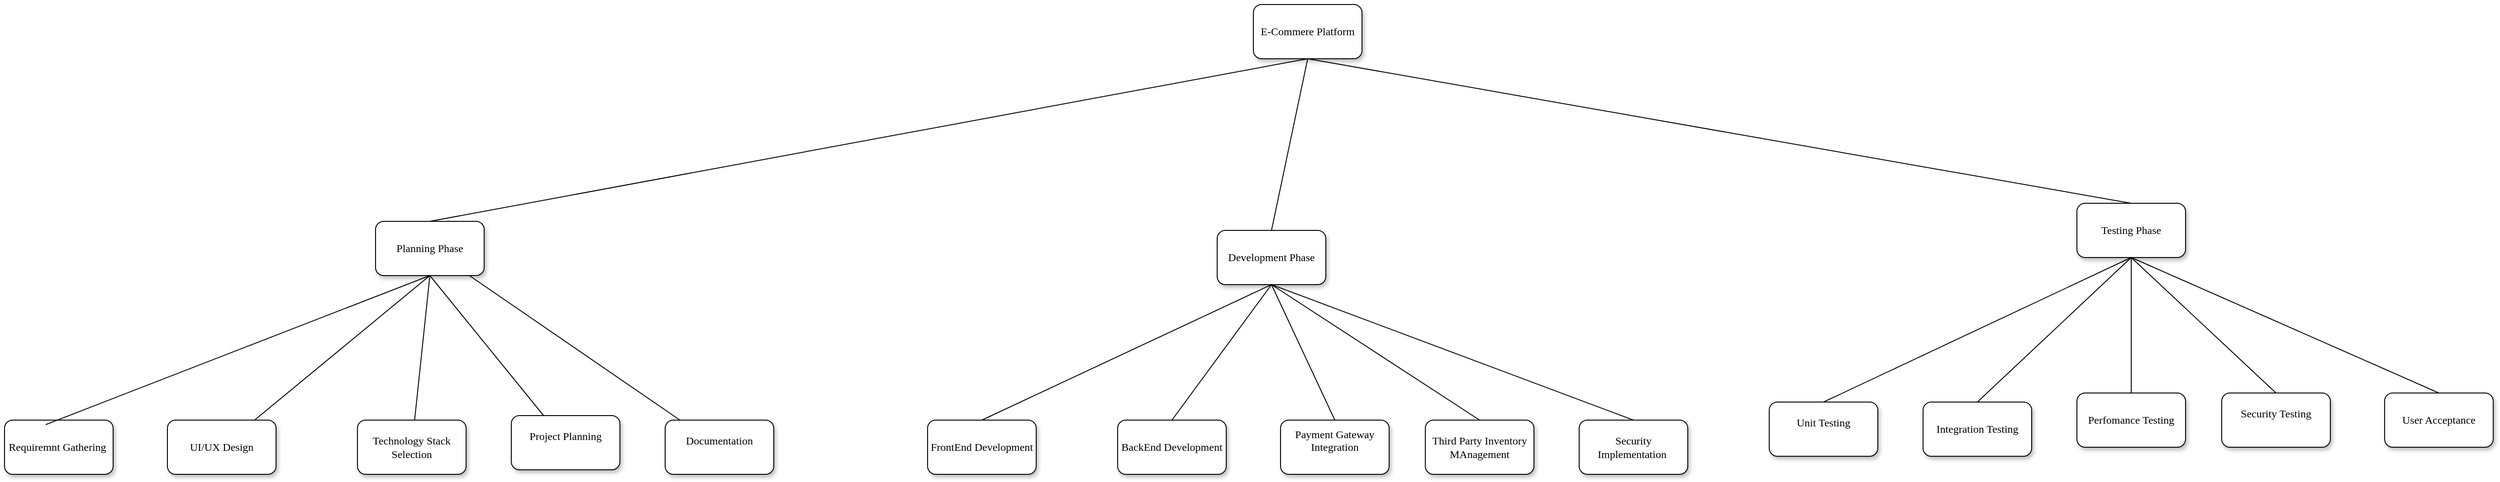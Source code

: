 <mxfile version="26.0.13">
  <diagram name="Page-1" id="10a91c8b-09ff-31b1-d368-03940ed4cc9e">
    <mxGraphModel dx="4300" dy="2056" grid="1" gridSize="10" guides="1" tooltips="1" connect="1" arrows="1" fold="1" page="1" pageScale="1" pageWidth="1100" pageHeight="850" background="none" math="0" shadow="0">
      <root>
        <mxCell id="0" />
        <mxCell id="1" parent="0" />
        <mxCell id="62893188c0fa7362-1" value="E-Commere Platform" style="whiteSpace=wrap;html=1;rounded=1;shadow=1;labelBackgroundColor=none;strokeWidth=1;fontFamily=Verdana;fontSize=12;align=center;" parent="1" vertex="1">
          <mxGeometry x="280" y="-90" width="120" height="60" as="geometry" />
        </mxCell>
        <mxCell id="62893188c0fa7362-3" value="Planning Phase" style="whiteSpace=wrap;html=1;rounded=1;shadow=1;labelBackgroundColor=none;strokeWidth=1;fontFamily=Verdana;fontSize=12;align=center;" parent="1" vertex="1">
          <mxGeometry x="-690" y="150" width="120" height="60" as="geometry" />
        </mxCell>
        <mxCell id="gdwH5UEoqruQJFwbncH2-1" value="" style="endArrow=none;html=1;rounded=0;entryX=0.5;entryY=1;entryDx=0;entryDy=0;exitX=0.5;exitY=0;exitDx=0;exitDy=0;" edge="1" parent="1" source="62893188c0fa7362-3" target="62893188c0fa7362-1">
          <mxGeometry width="50" height="50" relative="1" as="geometry">
            <mxPoint x="350" y="180" as="sourcePoint" />
            <mxPoint x="400" y="130" as="targetPoint" />
          </mxGeometry>
        </mxCell>
        <mxCell id="gdwH5UEoqruQJFwbncH2-2" value="Requiremnt Gathering&amp;nbsp;" style="whiteSpace=wrap;html=1;rounded=1;shadow=1;labelBackgroundColor=none;strokeWidth=1;fontFamily=Verdana;fontSize=12;align=center;" vertex="1" parent="1">
          <mxGeometry x="-1100" y="370" width="120" height="60" as="geometry" />
        </mxCell>
        <mxCell id="gdwH5UEoqruQJFwbncH2-3" value="UI/UX Design" style="whiteSpace=wrap;html=1;rounded=1;shadow=1;labelBackgroundColor=none;strokeWidth=1;fontFamily=Verdana;fontSize=12;align=center;" vertex="1" parent="1">
          <mxGeometry x="-920" y="370" width="120" height="60" as="geometry" />
        </mxCell>
        <mxCell id="gdwH5UEoqruQJFwbncH2-4" value="Technology Stack Selection" style="whiteSpace=wrap;html=1;rounded=1;shadow=1;labelBackgroundColor=none;strokeWidth=1;fontFamily=Verdana;fontSize=12;align=center;" vertex="1" parent="1">
          <mxGeometry x="-710" y="370" width="120" height="60" as="geometry" />
        </mxCell>
        <mxCell id="gdwH5UEoqruQJFwbncH2-5" value="Project Planning&lt;div&gt;&lt;br&gt;&lt;/div&gt;" style="whiteSpace=wrap;html=1;rounded=1;shadow=1;labelBackgroundColor=none;strokeWidth=1;fontFamily=Verdana;fontSize=12;align=center;" vertex="1" parent="1">
          <mxGeometry x="-540" y="365" width="120" height="60" as="geometry" />
        </mxCell>
        <mxCell id="gdwH5UEoqruQJFwbncH2-6" value="&lt;div&gt;Documentation&lt;/div&gt;&lt;div&gt;&lt;br&gt;&lt;/div&gt;" style="whiteSpace=wrap;html=1;rounded=1;shadow=1;labelBackgroundColor=none;strokeWidth=1;fontFamily=Verdana;fontSize=12;align=center;" vertex="1" parent="1">
          <mxGeometry x="-370" y="370" width="120" height="60" as="geometry" />
        </mxCell>
        <mxCell id="gdwH5UEoqruQJFwbncH2-7" value="" style="endArrow=none;html=1;rounded=0;entryX=0.5;entryY=1;entryDx=0;entryDy=0;exitX=0.379;exitY=0.083;exitDx=0;exitDy=0;exitPerimeter=0;" edge="1" parent="1" source="gdwH5UEoqruQJFwbncH2-2" target="62893188c0fa7362-3">
          <mxGeometry width="50" height="50" relative="1" as="geometry">
            <mxPoint x="-75" y="190" as="sourcePoint" />
            <mxPoint x="-25" y="140" as="targetPoint" />
          </mxGeometry>
        </mxCell>
        <mxCell id="gdwH5UEoqruQJFwbncH2-8" value="" style="endArrow=none;html=1;rounded=0;entryX=0.5;entryY=1;entryDx=0;entryDy=0;" edge="1" parent="1" source="gdwH5UEoqruQJFwbncH2-3" target="62893188c0fa7362-3">
          <mxGeometry width="50" height="50" relative="1" as="geometry">
            <mxPoint x="510" y="340" as="sourcePoint" />
            <mxPoint x="560" y="290" as="targetPoint" />
          </mxGeometry>
        </mxCell>
        <mxCell id="gdwH5UEoqruQJFwbncH2-9" value="" style="endArrow=none;html=1;rounded=0;entryX=0.5;entryY=1;entryDx=0;entryDy=0;" edge="1" parent="1" source="gdwH5UEoqruQJFwbncH2-4" target="62893188c0fa7362-3">
          <mxGeometry width="50" height="50" relative="1" as="geometry">
            <mxPoint x="510" y="340" as="sourcePoint" />
            <mxPoint x="560" y="290" as="targetPoint" />
          </mxGeometry>
        </mxCell>
        <mxCell id="gdwH5UEoqruQJFwbncH2-10" value="" style="endArrow=none;html=1;rounded=0;entryX=0.5;entryY=1;entryDx=0;entryDy=0;" edge="1" parent="1" source="gdwH5UEoqruQJFwbncH2-5" target="62893188c0fa7362-3">
          <mxGeometry width="50" height="50" relative="1" as="geometry">
            <mxPoint x="510" y="340" as="sourcePoint" />
            <mxPoint x="560" y="290" as="targetPoint" />
          </mxGeometry>
        </mxCell>
        <mxCell id="gdwH5UEoqruQJFwbncH2-11" value="" style="endArrow=none;html=1;rounded=0;" edge="1" parent="1" source="gdwH5UEoqruQJFwbncH2-6" target="62893188c0fa7362-3">
          <mxGeometry width="50" height="50" relative="1" as="geometry">
            <mxPoint x="510" y="340" as="sourcePoint" />
            <mxPoint x="560" y="290" as="targetPoint" />
          </mxGeometry>
        </mxCell>
        <mxCell id="gdwH5UEoqruQJFwbncH2-12" value="Development Phase" style="whiteSpace=wrap;html=1;rounded=1;shadow=1;labelBackgroundColor=none;strokeWidth=1;fontFamily=Verdana;fontSize=12;align=center;" vertex="1" parent="1">
          <mxGeometry x="240" y="160" width="120" height="60" as="geometry" />
        </mxCell>
        <mxCell id="gdwH5UEoqruQJFwbncH2-13" value="" style="endArrow=none;html=1;rounded=0;entryX=0.5;entryY=1;entryDx=0;entryDy=0;exitX=0.5;exitY=0;exitDx=0;exitDy=0;" edge="1" parent="1" source="gdwH5UEoqruQJFwbncH2-12" target="62893188c0fa7362-1">
          <mxGeometry width="50" height="50" relative="1" as="geometry">
            <mxPoint x="510" y="340" as="sourcePoint" />
            <mxPoint x="560" y="290" as="targetPoint" />
          </mxGeometry>
        </mxCell>
        <mxCell id="gdwH5UEoqruQJFwbncH2-14" value="FrontEnd Development" style="whiteSpace=wrap;html=1;rounded=1;shadow=1;labelBackgroundColor=none;strokeWidth=1;fontFamily=Verdana;fontSize=12;align=center;" vertex="1" parent="1">
          <mxGeometry x="-80" y="370" width="120" height="60" as="geometry" />
        </mxCell>
        <mxCell id="gdwH5UEoqruQJFwbncH2-15" value="" style="endArrow=none;html=1;rounded=0;entryX=0.5;entryY=1;entryDx=0;entryDy=0;exitX=0.5;exitY=0;exitDx=0;exitDy=0;" edge="1" parent="1" source="gdwH5UEoqruQJFwbncH2-14" target="gdwH5UEoqruQJFwbncH2-12">
          <mxGeometry width="50" height="50" relative="1" as="geometry">
            <mxPoint x="500" y="340" as="sourcePoint" />
            <mxPoint x="550" y="290" as="targetPoint" />
          </mxGeometry>
        </mxCell>
        <mxCell id="gdwH5UEoqruQJFwbncH2-16" value="BackEnd Development" style="whiteSpace=wrap;html=1;rounded=1;shadow=1;labelBackgroundColor=none;strokeWidth=1;fontFamily=Verdana;fontSize=12;align=center;" vertex="1" parent="1">
          <mxGeometry x="130" y="370" width="120" height="60" as="geometry" />
        </mxCell>
        <mxCell id="gdwH5UEoqruQJFwbncH2-17" value="Payment Gateway Integration&lt;div&gt;&lt;br&gt;&lt;/div&gt;" style="whiteSpace=wrap;html=1;rounded=1;shadow=1;labelBackgroundColor=none;strokeWidth=1;fontFamily=Verdana;fontSize=12;align=center;" vertex="1" parent="1">
          <mxGeometry x="310" y="370" width="120" height="60" as="geometry" />
        </mxCell>
        <mxCell id="gdwH5UEoqruQJFwbncH2-18" value="Third Party Inventory MAnagement" style="whiteSpace=wrap;html=1;rounded=1;shadow=1;labelBackgroundColor=none;strokeWidth=1;fontFamily=Verdana;fontSize=12;align=center;" vertex="1" parent="1">
          <mxGeometry x="470" y="370" width="120" height="60" as="geometry" />
        </mxCell>
        <mxCell id="gdwH5UEoqruQJFwbncH2-22" value="" style="endArrow=none;html=1;rounded=0;entryX=0.5;entryY=1;entryDx=0;entryDy=0;exitX=0.5;exitY=0;exitDx=0;exitDy=0;" edge="1" parent="1" source="gdwH5UEoqruQJFwbncH2-16" target="gdwH5UEoqruQJFwbncH2-12">
          <mxGeometry width="50" height="50" relative="1" as="geometry">
            <mxPoint x="490" y="330" as="sourcePoint" />
            <mxPoint x="540" y="280" as="targetPoint" />
          </mxGeometry>
        </mxCell>
        <mxCell id="gdwH5UEoqruQJFwbncH2-23" value="" style="endArrow=none;html=1;rounded=0;entryX=0.5;entryY=1;entryDx=0;entryDy=0;exitX=0.5;exitY=0;exitDx=0;exitDy=0;" edge="1" parent="1" source="gdwH5UEoqruQJFwbncH2-17" target="gdwH5UEoqruQJFwbncH2-12">
          <mxGeometry width="50" height="50" relative="1" as="geometry">
            <mxPoint x="490" y="330" as="sourcePoint" />
            <mxPoint x="540" y="280" as="targetPoint" />
          </mxGeometry>
        </mxCell>
        <mxCell id="gdwH5UEoqruQJFwbncH2-24" value="" style="endArrow=none;html=1;rounded=0;entryX=0.5;entryY=0;entryDx=0;entryDy=0;exitX=0.5;exitY=1;exitDx=0;exitDy=0;" edge="1" parent="1" source="gdwH5UEoqruQJFwbncH2-12" target="gdwH5UEoqruQJFwbncH2-18">
          <mxGeometry width="50" height="50" relative="1" as="geometry">
            <mxPoint x="490" y="330" as="sourcePoint" />
            <mxPoint x="540" y="280" as="targetPoint" />
          </mxGeometry>
        </mxCell>
        <mxCell id="gdwH5UEoqruQJFwbncH2-25" value="Security Implementation&amp;nbsp;" style="whiteSpace=wrap;html=1;rounded=1;shadow=1;labelBackgroundColor=none;strokeWidth=1;fontFamily=Verdana;fontSize=12;align=center;" vertex="1" parent="1">
          <mxGeometry x="640" y="370" width="120" height="60" as="geometry" />
        </mxCell>
        <mxCell id="gdwH5UEoqruQJFwbncH2-26" value="" style="endArrow=none;html=1;rounded=0;entryX=0.5;entryY=0;entryDx=0;entryDy=0;exitX=0.5;exitY=1;exitDx=0;exitDy=0;" edge="1" parent="1" source="gdwH5UEoqruQJFwbncH2-12" target="gdwH5UEoqruQJFwbncH2-25">
          <mxGeometry width="50" height="50" relative="1" as="geometry">
            <mxPoint x="490" y="330" as="sourcePoint" />
            <mxPoint x="540" y="280" as="targetPoint" />
          </mxGeometry>
        </mxCell>
        <mxCell id="gdwH5UEoqruQJFwbncH2-27" value="Testing Phase" style="whiteSpace=wrap;html=1;rounded=1;shadow=1;labelBackgroundColor=none;strokeWidth=1;fontFamily=Verdana;fontSize=12;align=center;" vertex="1" parent="1">
          <mxGeometry x="1190" y="130" width="120" height="60" as="geometry" />
        </mxCell>
        <mxCell id="gdwH5UEoqruQJFwbncH2-28" value="Unit Testing&lt;div&gt;&lt;br&gt;&lt;/div&gt;" style="whiteSpace=wrap;html=1;rounded=1;shadow=1;labelBackgroundColor=none;strokeWidth=1;fontFamily=Verdana;fontSize=12;align=center;" vertex="1" parent="1">
          <mxGeometry x="850" y="350" width="120" height="60" as="geometry" />
        </mxCell>
        <mxCell id="gdwH5UEoqruQJFwbncH2-29" value="&lt;div&gt;Integration Testing&lt;/div&gt;" style="whiteSpace=wrap;html=1;rounded=1;shadow=1;labelBackgroundColor=none;strokeWidth=1;fontFamily=Verdana;fontSize=12;align=center;" vertex="1" parent="1">
          <mxGeometry x="1020" y="350" width="120" height="60" as="geometry" />
        </mxCell>
        <mxCell id="gdwH5UEoqruQJFwbncH2-30" value="Perfomance Testing" style="whiteSpace=wrap;html=1;rounded=1;shadow=1;labelBackgroundColor=none;strokeWidth=1;fontFamily=Verdana;fontSize=12;align=center;" vertex="1" parent="1">
          <mxGeometry x="1190" y="340" width="120" height="60" as="geometry" />
        </mxCell>
        <mxCell id="gdwH5UEoqruQJFwbncH2-31" value="Security Testing&lt;div&gt;&lt;br&gt;&lt;/div&gt;" style="whiteSpace=wrap;html=1;rounded=1;shadow=1;labelBackgroundColor=none;strokeWidth=1;fontFamily=Verdana;fontSize=12;align=center;" vertex="1" parent="1">
          <mxGeometry x="1350" y="340" width="120" height="60" as="geometry" />
        </mxCell>
        <mxCell id="gdwH5UEoqruQJFwbncH2-32" value="&lt;div&gt;User Acceptance&lt;/div&gt;" style="whiteSpace=wrap;html=1;rounded=1;shadow=1;labelBackgroundColor=none;strokeWidth=1;fontFamily=Verdana;fontSize=12;align=center;" vertex="1" parent="1">
          <mxGeometry x="1530" y="340" width="120" height="60" as="geometry" />
        </mxCell>
        <mxCell id="gdwH5UEoqruQJFwbncH2-33" value="" style="endArrow=none;html=1;rounded=0;entryX=0.5;entryY=1;entryDx=0;entryDy=0;exitX=0.5;exitY=0;exitDx=0;exitDy=0;" edge="1" parent="1" source="gdwH5UEoqruQJFwbncH2-28" target="gdwH5UEoqruQJFwbncH2-27">
          <mxGeometry width="50" height="50" relative="1" as="geometry">
            <mxPoint x="570" y="330" as="sourcePoint" />
            <mxPoint x="620" y="280" as="targetPoint" />
          </mxGeometry>
        </mxCell>
        <mxCell id="gdwH5UEoqruQJFwbncH2-34" value="" style="endArrow=none;html=1;rounded=0;entryX=0.5;entryY=1;entryDx=0;entryDy=0;exitX=0.5;exitY=0;exitDx=0;exitDy=0;" edge="1" parent="1" source="gdwH5UEoqruQJFwbncH2-29" target="gdwH5UEoqruQJFwbncH2-27">
          <mxGeometry width="50" height="50" relative="1" as="geometry">
            <mxPoint x="570" y="330" as="sourcePoint" />
            <mxPoint x="620" y="280" as="targetPoint" />
          </mxGeometry>
        </mxCell>
        <mxCell id="gdwH5UEoqruQJFwbncH2-35" value="" style="endArrow=none;html=1;rounded=0;entryX=0.5;entryY=1;entryDx=0;entryDy=0;exitX=0.5;exitY=0;exitDx=0;exitDy=0;" edge="1" parent="1" source="gdwH5UEoqruQJFwbncH2-30" target="gdwH5UEoqruQJFwbncH2-27">
          <mxGeometry width="50" height="50" relative="1" as="geometry">
            <mxPoint x="570" y="330" as="sourcePoint" />
            <mxPoint x="620" y="280" as="targetPoint" />
          </mxGeometry>
        </mxCell>
        <mxCell id="gdwH5UEoqruQJFwbncH2-36" value="" style="endArrow=none;html=1;rounded=0;entryX=0.5;entryY=1;entryDx=0;entryDy=0;exitX=0.5;exitY=0;exitDx=0;exitDy=0;" edge="1" parent="1" source="gdwH5UEoqruQJFwbncH2-31" target="gdwH5UEoqruQJFwbncH2-27">
          <mxGeometry width="50" height="50" relative="1" as="geometry">
            <mxPoint x="570" y="330" as="sourcePoint" />
            <mxPoint x="620" y="280" as="targetPoint" />
          </mxGeometry>
        </mxCell>
        <mxCell id="gdwH5UEoqruQJFwbncH2-37" value="" style="endArrow=none;html=1;rounded=0;entryX=0.5;entryY=1;entryDx=0;entryDy=0;exitX=0.5;exitY=0;exitDx=0;exitDy=0;" edge="1" parent="1" source="gdwH5UEoqruQJFwbncH2-32" target="gdwH5UEoqruQJFwbncH2-27">
          <mxGeometry width="50" height="50" relative="1" as="geometry">
            <mxPoint x="570" y="330" as="sourcePoint" />
            <mxPoint x="620" y="280" as="targetPoint" />
          </mxGeometry>
        </mxCell>
        <mxCell id="gdwH5UEoqruQJFwbncH2-38" value="" style="endArrow=none;html=1;rounded=0;entryX=0.5;entryY=1;entryDx=0;entryDy=0;exitX=0.5;exitY=0;exitDx=0;exitDy=0;" edge="1" parent="1" source="gdwH5UEoqruQJFwbncH2-27" target="62893188c0fa7362-1">
          <mxGeometry width="50" height="50" relative="1" as="geometry">
            <mxPoint x="500" y="330" as="sourcePoint" />
            <mxPoint x="550" y="280" as="targetPoint" />
          </mxGeometry>
        </mxCell>
      </root>
    </mxGraphModel>
  </diagram>
</mxfile>

